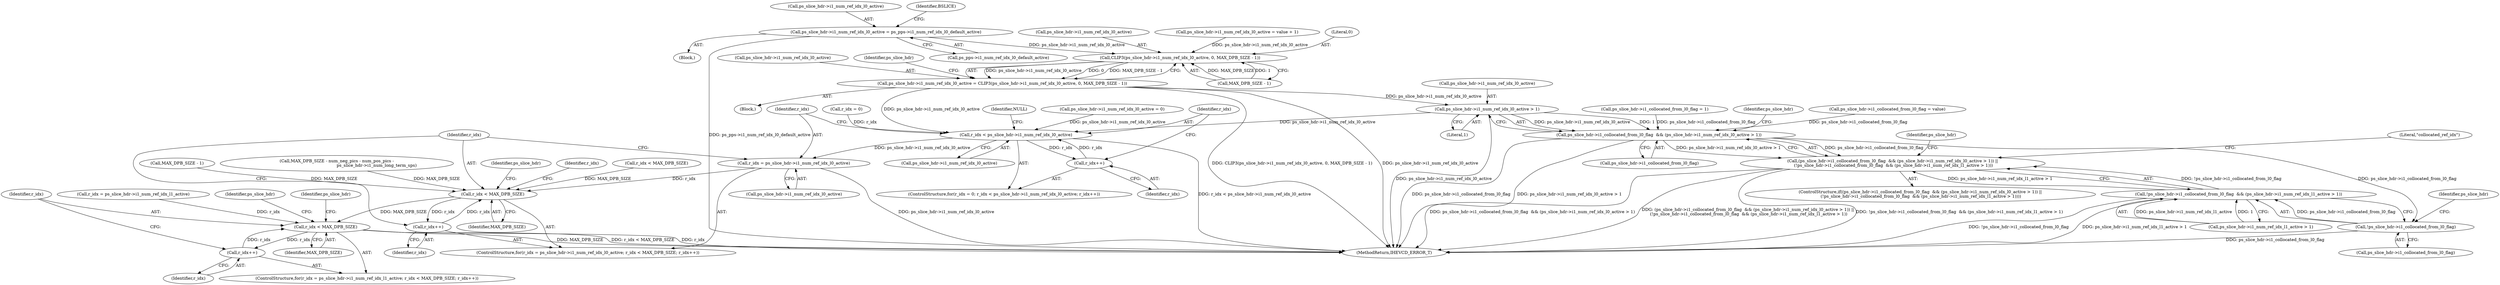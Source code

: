 digraph "0_Android_a1424724a00d62ac5efa0e27953eed66850d662f@pointer" {
"1001215" [label="(Call,ps_slice_hdr->i1_num_ref_idx_l0_active = ps_pps->i1_num_ref_idx_l0_default_active)"];
"1001240" [label="(Call,CLIP3(ps_slice_hdr->i1_num_ref_idx_l0_active, 0, MAX_DPB_SIZE - 1))"];
"1001236" [label="(Call,ps_slice_hdr->i1_num_ref_idx_l0_active = CLIP3(ps_slice_hdr->i1_num_ref_idx_l0_active, 0, MAX_DPB_SIZE - 1))"];
"1001370" [label="(Call,ps_slice_hdr->i1_num_ref_idx_l0_active > 1)"];
"1001366" [label="(Call,ps_slice_hdr->i1_collocated_from_l0_flag  && (ps_slice_hdr->i1_num_ref_idx_l0_active > 1))"];
"1001365" [label="(Call,(ps_slice_hdr->i1_collocated_from_l0_flag  && (ps_slice_hdr->i1_num_ref_idx_l0_active > 1)) ||\n (!ps_slice_hdr->i1_collocated_from_l0_flag  && (ps_slice_hdr->i1_num_ref_idx_l1_active > 1)))"];
"1001376" [label="(Call,!ps_slice_hdr->i1_collocated_from_l0_flag)"];
"1001375" [label="(Call,!ps_slice_hdr->i1_collocated_from_l0_flag  && (ps_slice_hdr->i1_num_ref_idx_l1_active > 1))"];
"1002277" [label="(Call,r_idx < ps_slice_hdr->i1_num_ref_idx_l0_active)"];
"1002282" [label="(Call,r_idx++)"];
"1002319" [label="(Call,r_idx = ps_slice_hdr->i1_num_ref_idx_l0_active)"];
"1002324" [label="(Call,r_idx < MAX_DPB_SIZE)"];
"1002327" [label="(Call,r_idx++)"];
"1002403" [label="(Call,r_idx < MAX_DPB_SIZE)"];
"1002406" [label="(Call,r_idx++)"];
"1001378" [label="(Identifier,ps_slice_hdr)"];
"1001241" [label="(Call,ps_slice_hdr->i1_num_ref_idx_l0_active)"];
"1002287" [label="(Identifier,NULL)"];
"1001366" [label="(Call,ps_slice_hdr->i1_collocated_from_l0_flag  && (ps_slice_hdr->i1_num_ref_idx_l0_active > 1))"];
"1001371" [label="(Call,ps_slice_hdr->i1_num_ref_idx_l0_active)"];
"1002279" [label="(Call,ps_slice_hdr->i1_num_ref_idx_l0_active)"];
"1002327" [label="(Call,r_idx++)"];
"1002321" [label="(Call,ps_slice_hdr->i1_num_ref_idx_l0_active)"];
"1002282" [label="(Call,r_idx++)"];
"1002273" [label="(ControlStructure,for(r_idx = 0; r_idx < ps_slice_hdr->i1_num_ref_idx_l0_active; r_idx++))"];
"1001188" [label="(Call,ps_slice_hdr->i1_num_ref_idx_l0_active = value + 1)"];
"1002152" [label="(Call,r_idx < MAX_DPB_SIZE)"];
"1002434" [label="(Identifier,ps_slice_hdr)"];
"1002405" [label="(Identifier,MAX_DPB_SIZE)"];
"1001168" [label="(Block,)"];
"1001359" [label="(Call,ps_slice_hdr->i1_collocated_from_l0_flag = value)"];
"1001382" [label="(Identifier,ps_slice_hdr)"];
"1001332" [label="(Call,ps_slice_hdr->i1_collocated_from_l0_flag = 1)"];
"1001219" [label="(Call,ps_pps->i1_num_ref_idx_l0_default_active)"];
"1001375" [label="(Call,!ps_slice_hdr->i1_collocated_from_l0_flag  && (ps_slice_hdr->i1_num_ref_idx_l1_active > 1))"];
"1002397" [label="(ControlStructure,for(r_idx = ps_slice_hdr->i1_num_ref_idx_l1_active; r_idx < MAX_DPB_SIZE; r_idx++))"];
"1002404" [label="(Identifier,r_idx)"];
"1001367" [label="(Call,ps_slice_hdr->i1_collocated_from_l0_flag)"];
"1002398" [label="(Call,r_idx = ps_slice_hdr->i1_num_ref_idx_l1_active)"];
"1001387" [label="(Literal,\"collocated_ref_idx\")"];
"1001364" [label="(ControlStructure,if((ps_slice_hdr->i1_collocated_from_l0_flag  && (ps_slice_hdr->i1_num_ref_idx_l0_active > 1)) ||\n (!ps_slice_hdr->i1_collocated_from_l0_flag  && (ps_slice_hdr->i1_num_ref_idx_l1_active > 1))))"];
"1001404" [label="(Call,MAX_DPB_SIZE - 1)"];
"1002328" [label="(Identifier,r_idx)"];
"1001376" [label="(Call,!ps_slice_hdr->i1_collocated_from_l0_flag)"];
"1001374" [label="(Literal,1)"];
"1002319" [label="(Call,r_idx = ps_slice_hdr->i1_num_ref_idx_l0_active)"];
"1001240" [label="(Call,CLIP3(ps_slice_hdr->i1_num_ref_idx_l0_active, 0, MAX_DPB_SIZE - 1))"];
"1001380" [label="(Call,ps_slice_hdr->i1_num_ref_idx_l1_active > 1)"];
"1002278" [label="(Identifier,r_idx)"];
"1001377" [label="(Call,ps_slice_hdr->i1_collocated_from_l0_flag)"];
"1001136" [label="(Call,ps_slice_hdr->i1_num_ref_idx_l0_active = 0)"];
"1001216" [label="(Call,ps_slice_hdr->i1_num_ref_idx_l0_active)"];
"1001245" [label="(Call,MAX_DPB_SIZE - 1)"];
"1002324" [label="(Call,r_idx < MAX_DPB_SIZE)"];
"1002277" [label="(Call,r_idx < ps_slice_hdr->i1_num_ref_idx_l0_active)"];
"1002413" [label="(Identifier,ps_slice_hdr)"];
"1001244" [label="(Literal,0)"];
"1002283" [label="(Identifier,r_idx)"];
"1002406" [label="(Call,r_idx++)"];
"1001215" [label="(Call,ps_slice_hdr->i1_num_ref_idx_l0_active = ps_pps->i1_num_ref_idx_l0_default_active)"];
"1000875" [label="(Call,MAX_DPB_SIZE - num_neg_pics - num_pos_pics -\n                                                            ps_slice_hdr->i1_num_long_term_sps)"];
"1002334" [label="(Identifier,ps_slice_hdr)"];
"1002403" [label="(Call,r_idx < MAX_DPB_SIZE)"];
"1002318" [label="(ControlStructure,for(r_idx = ps_slice_hdr->i1_num_ref_idx_l0_active; r_idx < MAX_DPB_SIZE; r_idx++))"];
"1001370" [label="(Call,ps_slice_hdr->i1_num_ref_idx_l0_active > 1)"];
"1002325" [label="(Identifier,r_idx)"];
"1002326" [label="(Identifier,MAX_DPB_SIZE)"];
"1001237" [label="(Call,ps_slice_hdr->i1_num_ref_idx_l0_active)"];
"1001236" [label="(Call,ps_slice_hdr->i1_num_ref_idx_l0_active = CLIP3(ps_slice_hdr->i1_num_ref_idx_l0_active, 0, MAX_DPB_SIZE - 1))"];
"1001397" [label="(Identifier,ps_slice_hdr)"];
"1001250" [label="(Identifier,ps_slice_hdr)"];
"1002407" [label="(Identifier,r_idx)"];
"1002617" [label="(MethodReturn,IHEVCD_ERROR_T)"];
"1001365" [label="(Call,(ps_slice_hdr->i1_collocated_from_l0_flag  && (ps_slice_hdr->i1_num_ref_idx_l0_active > 1)) ||\n (!ps_slice_hdr->i1_collocated_from_l0_flag  && (ps_slice_hdr->i1_num_ref_idx_l1_active > 1)))"];
"1002320" [label="(Identifier,r_idx)"];
"1002274" [label="(Call,r_idx = 0)"];
"1001224" [label="(Identifier,BSLICE)"];
"1001214" [label="(Block,)"];
"1002354" [label="(Identifier,r_idx)"];
"1001215" -> "1001214"  [label="AST: "];
"1001215" -> "1001219"  [label="CFG: "];
"1001216" -> "1001215"  [label="AST: "];
"1001219" -> "1001215"  [label="AST: "];
"1001224" -> "1001215"  [label="CFG: "];
"1001215" -> "1002617"  [label="DDG: ps_pps->i1_num_ref_idx_l0_default_active"];
"1001215" -> "1001240"  [label="DDG: ps_slice_hdr->i1_num_ref_idx_l0_active"];
"1001240" -> "1001236"  [label="AST: "];
"1001240" -> "1001245"  [label="CFG: "];
"1001241" -> "1001240"  [label="AST: "];
"1001244" -> "1001240"  [label="AST: "];
"1001245" -> "1001240"  [label="AST: "];
"1001236" -> "1001240"  [label="CFG: "];
"1001240" -> "1001236"  [label="DDG: ps_slice_hdr->i1_num_ref_idx_l0_active"];
"1001240" -> "1001236"  [label="DDG: 0"];
"1001240" -> "1001236"  [label="DDG: MAX_DPB_SIZE - 1"];
"1001188" -> "1001240"  [label="DDG: ps_slice_hdr->i1_num_ref_idx_l0_active"];
"1001245" -> "1001240"  [label="DDG: MAX_DPB_SIZE"];
"1001245" -> "1001240"  [label="DDG: 1"];
"1001236" -> "1001168"  [label="AST: "];
"1001237" -> "1001236"  [label="AST: "];
"1001250" -> "1001236"  [label="CFG: "];
"1001236" -> "1002617"  [label="DDG: ps_slice_hdr->i1_num_ref_idx_l0_active"];
"1001236" -> "1002617"  [label="DDG: CLIP3(ps_slice_hdr->i1_num_ref_idx_l0_active, 0, MAX_DPB_SIZE - 1)"];
"1001236" -> "1001370"  [label="DDG: ps_slice_hdr->i1_num_ref_idx_l0_active"];
"1001236" -> "1002277"  [label="DDG: ps_slice_hdr->i1_num_ref_idx_l0_active"];
"1001370" -> "1001366"  [label="AST: "];
"1001370" -> "1001374"  [label="CFG: "];
"1001371" -> "1001370"  [label="AST: "];
"1001374" -> "1001370"  [label="AST: "];
"1001366" -> "1001370"  [label="CFG: "];
"1001370" -> "1002617"  [label="DDG: ps_slice_hdr->i1_num_ref_idx_l0_active"];
"1001370" -> "1001366"  [label="DDG: ps_slice_hdr->i1_num_ref_idx_l0_active"];
"1001370" -> "1001366"  [label="DDG: 1"];
"1001370" -> "1002277"  [label="DDG: ps_slice_hdr->i1_num_ref_idx_l0_active"];
"1001366" -> "1001365"  [label="AST: "];
"1001366" -> "1001367"  [label="CFG: "];
"1001367" -> "1001366"  [label="AST: "];
"1001378" -> "1001366"  [label="CFG: "];
"1001365" -> "1001366"  [label="CFG: "];
"1001366" -> "1002617"  [label="DDG: ps_slice_hdr->i1_collocated_from_l0_flag"];
"1001366" -> "1002617"  [label="DDG: ps_slice_hdr->i1_num_ref_idx_l0_active > 1"];
"1001366" -> "1001365"  [label="DDG: ps_slice_hdr->i1_collocated_from_l0_flag"];
"1001366" -> "1001365"  [label="DDG: ps_slice_hdr->i1_num_ref_idx_l0_active > 1"];
"1001332" -> "1001366"  [label="DDG: ps_slice_hdr->i1_collocated_from_l0_flag"];
"1001359" -> "1001366"  [label="DDG: ps_slice_hdr->i1_collocated_from_l0_flag"];
"1001366" -> "1001376"  [label="DDG: ps_slice_hdr->i1_collocated_from_l0_flag"];
"1001365" -> "1001364"  [label="AST: "];
"1001365" -> "1001375"  [label="CFG: "];
"1001375" -> "1001365"  [label="AST: "];
"1001387" -> "1001365"  [label="CFG: "];
"1001397" -> "1001365"  [label="CFG: "];
"1001365" -> "1002617"  [label="DDG: ps_slice_hdr->i1_collocated_from_l0_flag  && (ps_slice_hdr->i1_num_ref_idx_l0_active > 1)"];
"1001365" -> "1002617"  [label="DDG: (ps_slice_hdr->i1_collocated_from_l0_flag  && (ps_slice_hdr->i1_num_ref_idx_l0_active > 1)) ||\n (!ps_slice_hdr->i1_collocated_from_l0_flag  && (ps_slice_hdr->i1_num_ref_idx_l1_active > 1))"];
"1001365" -> "1002617"  [label="DDG: !ps_slice_hdr->i1_collocated_from_l0_flag  && (ps_slice_hdr->i1_num_ref_idx_l1_active > 1)"];
"1001375" -> "1001365"  [label="DDG: !ps_slice_hdr->i1_collocated_from_l0_flag"];
"1001375" -> "1001365"  [label="DDG: ps_slice_hdr->i1_num_ref_idx_l1_active > 1"];
"1001376" -> "1001375"  [label="AST: "];
"1001376" -> "1001377"  [label="CFG: "];
"1001377" -> "1001376"  [label="AST: "];
"1001382" -> "1001376"  [label="CFG: "];
"1001375" -> "1001376"  [label="CFG: "];
"1001376" -> "1002617"  [label="DDG: ps_slice_hdr->i1_collocated_from_l0_flag"];
"1001376" -> "1001375"  [label="DDG: ps_slice_hdr->i1_collocated_from_l0_flag"];
"1001375" -> "1001380"  [label="CFG: "];
"1001380" -> "1001375"  [label="AST: "];
"1001375" -> "1002617"  [label="DDG: ps_slice_hdr->i1_num_ref_idx_l1_active > 1"];
"1001375" -> "1002617"  [label="DDG: !ps_slice_hdr->i1_collocated_from_l0_flag"];
"1001380" -> "1001375"  [label="DDG: ps_slice_hdr->i1_num_ref_idx_l1_active"];
"1001380" -> "1001375"  [label="DDG: 1"];
"1002277" -> "1002273"  [label="AST: "];
"1002277" -> "1002279"  [label="CFG: "];
"1002278" -> "1002277"  [label="AST: "];
"1002279" -> "1002277"  [label="AST: "];
"1002287" -> "1002277"  [label="CFG: "];
"1002320" -> "1002277"  [label="CFG: "];
"1002277" -> "1002617"  [label="DDG: r_idx < ps_slice_hdr->i1_num_ref_idx_l0_active"];
"1002274" -> "1002277"  [label="DDG: r_idx"];
"1002282" -> "1002277"  [label="DDG: r_idx"];
"1001136" -> "1002277"  [label="DDG: ps_slice_hdr->i1_num_ref_idx_l0_active"];
"1002277" -> "1002282"  [label="DDG: r_idx"];
"1002277" -> "1002319"  [label="DDG: ps_slice_hdr->i1_num_ref_idx_l0_active"];
"1002282" -> "1002273"  [label="AST: "];
"1002282" -> "1002283"  [label="CFG: "];
"1002283" -> "1002282"  [label="AST: "];
"1002278" -> "1002282"  [label="CFG: "];
"1002319" -> "1002318"  [label="AST: "];
"1002319" -> "1002321"  [label="CFG: "];
"1002320" -> "1002319"  [label="AST: "];
"1002321" -> "1002319"  [label="AST: "];
"1002325" -> "1002319"  [label="CFG: "];
"1002319" -> "1002617"  [label="DDG: ps_slice_hdr->i1_num_ref_idx_l0_active"];
"1002319" -> "1002324"  [label="DDG: r_idx"];
"1002324" -> "1002318"  [label="AST: "];
"1002324" -> "1002326"  [label="CFG: "];
"1002325" -> "1002324"  [label="AST: "];
"1002326" -> "1002324"  [label="AST: "];
"1002334" -> "1002324"  [label="CFG: "];
"1002354" -> "1002324"  [label="CFG: "];
"1002327" -> "1002324"  [label="DDG: r_idx"];
"1001404" -> "1002324"  [label="DDG: MAX_DPB_SIZE"];
"1000875" -> "1002324"  [label="DDG: MAX_DPB_SIZE"];
"1002152" -> "1002324"  [label="DDG: MAX_DPB_SIZE"];
"1002324" -> "1002327"  [label="DDG: r_idx"];
"1002324" -> "1002403"  [label="DDG: MAX_DPB_SIZE"];
"1002327" -> "1002318"  [label="AST: "];
"1002327" -> "1002328"  [label="CFG: "];
"1002328" -> "1002327"  [label="AST: "];
"1002325" -> "1002327"  [label="CFG: "];
"1002403" -> "1002397"  [label="AST: "];
"1002403" -> "1002405"  [label="CFG: "];
"1002404" -> "1002403"  [label="AST: "];
"1002405" -> "1002403"  [label="AST: "];
"1002413" -> "1002403"  [label="CFG: "];
"1002434" -> "1002403"  [label="CFG: "];
"1002403" -> "1002617"  [label="DDG: r_idx < MAX_DPB_SIZE"];
"1002403" -> "1002617"  [label="DDG: r_idx"];
"1002403" -> "1002617"  [label="DDG: MAX_DPB_SIZE"];
"1002406" -> "1002403"  [label="DDG: r_idx"];
"1002398" -> "1002403"  [label="DDG: r_idx"];
"1002403" -> "1002406"  [label="DDG: r_idx"];
"1002406" -> "1002397"  [label="AST: "];
"1002406" -> "1002407"  [label="CFG: "];
"1002407" -> "1002406"  [label="AST: "];
"1002404" -> "1002406"  [label="CFG: "];
}
